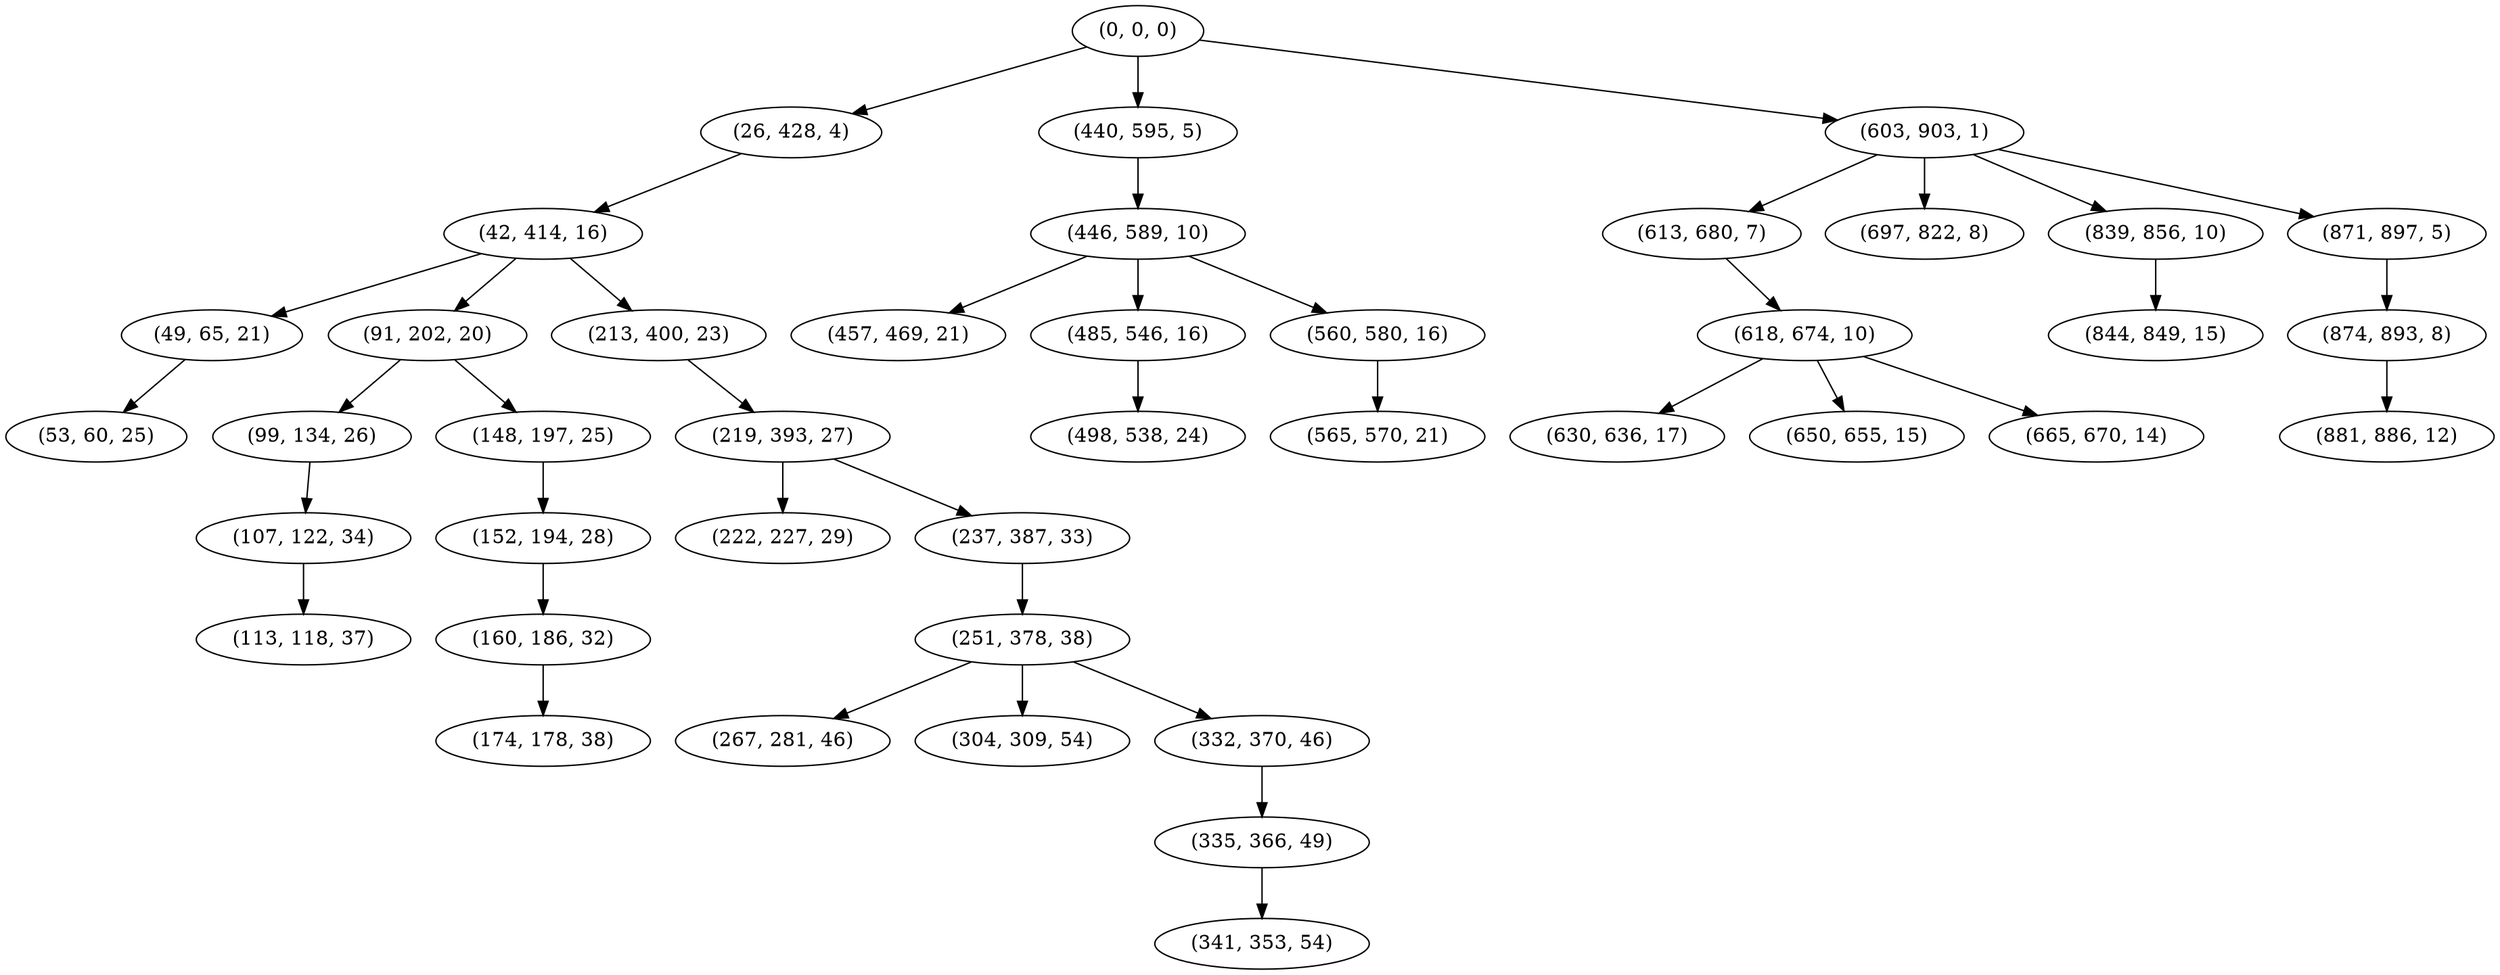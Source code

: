 digraph tree {
    "(0, 0, 0)";
    "(26, 428, 4)";
    "(42, 414, 16)";
    "(49, 65, 21)";
    "(53, 60, 25)";
    "(91, 202, 20)";
    "(99, 134, 26)";
    "(107, 122, 34)";
    "(113, 118, 37)";
    "(148, 197, 25)";
    "(152, 194, 28)";
    "(160, 186, 32)";
    "(174, 178, 38)";
    "(213, 400, 23)";
    "(219, 393, 27)";
    "(222, 227, 29)";
    "(237, 387, 33)";
    "(251, 378, 38)";
    "(267, 281, 46)";
    "(304, 309, 54)";
    "(332, 370, 46)";
    "(335, 366, 49)";
    "(341, 353, 54)";
    "(440, 595, 5)";
    "(446, 589, 10)";
    "(457, 469, 21)";
    "(485, 546, 16)";
    "(498, 538, 24)";
    "(560, 580, 16)";
    "(565, 570, 21)";
    "(603, 903, 1)";
    "(613, 680, 7)";
    "(618, 674, 10)";
    "(630, 636, 17)";
    "(650, 655, 15)";
    "(665, 670, 14)";
    "(697, 822, 8)";
    "(839, 856, 10)";
    "(844, 849, 15)";
    "(871, 897, 5)";
    "(874, 893, 8)";
    "(881, 886, 12)";
    "(0, 0, 0)" -> "(26, 428, 4)";
    "(0, 0, 0)" -> "(440, 595, 5)";
    "(0, 0, 0)" -> "(603, 903, 1)";
    "(26, 428, 4)" -> "(42, 414, 16)";
    "(42, 414, 16)" -> "(49, 65, 21)";
    "(42, 414, 16)" -> "(91, 202, 20)";
    "(42, 414, 16)" -> "(213, 400, 23)";
    "(49, 65, 21)" -> "(53, 60, 25)";
    "(91, 202, 20)" -> "(99, 134, 26)";
    "(91, 202, 20)" -> "(148, 197, 25)";
    "(99, 134, 26)" -> "(107, 122, 34)";
    "(107, 122, 34)" -> "(113, 118, 37)";
    "(148, 197, 25)" -> "(152, 194, 28)";
    "(152, 194, 28)" -> "(160, 186, 32)";
    "(160, 186, 32)" -> "(174, 178, 38)";
    "(213, 400, 23)" -> "(219, 393, 27)";
    "(219, 393, 27)" -> "(222, 227, 29)";
    "(219, 393, 27)" -> "(237, 387, 33)";
    "(237, 387, 33)" -> "(251, 378, 38)";
    "(251, 378, 38)" -> "(267, 281, 46)";
    "(251, 378, 38)" -> "(304, 309, 54)";
    "(251, 378, 38)" -> "(332, 370, 46)";
    "(332, 370, 46)" -> "(335, 366, 49)";
    "(335, 366, 49)" -> "(341, 353, 54)";
    "(440, 595, 5)" -> "(446, 589, 10)";
    "(446, 589, 10)" -> "(457, 469, 21)";
    "(446, 589, 10)" -> "(485, 546, 16)";
    "(446, 589, 10)" -> "(560, 580, 16)";
    "(485, 546, 16)" -> "(498, 538, 24)";
    "(560, 580, 16)" -> "(565, 570, 21)";
    "(603, 903, 1)" -> "(613, 680, 7)";
    "(603, 903, 1)" -> "(697, 822, 8)";
    "(603, 903, 1)" -> "(839, 856, 10)";
    "(603, 903, 1)" -> "(871, 897, 5)";
    "(613, 680, 7)" -> "(618, 674, 10)";
    "(618, 674, 10)" -> "(630, 636, 17)";
    "(618, 674, 10)" -> "(650, 655, 15)";
    "(618, 674, 10)" -> "(665, 670, 14)";
    "(839, 856, 10)" -> "(844, 849, 15)";
    "(871, 897, 5)" -> "(874, 893, 8)";
    "(874, 893, 8)" -> "(881, 886, 12)";
}
